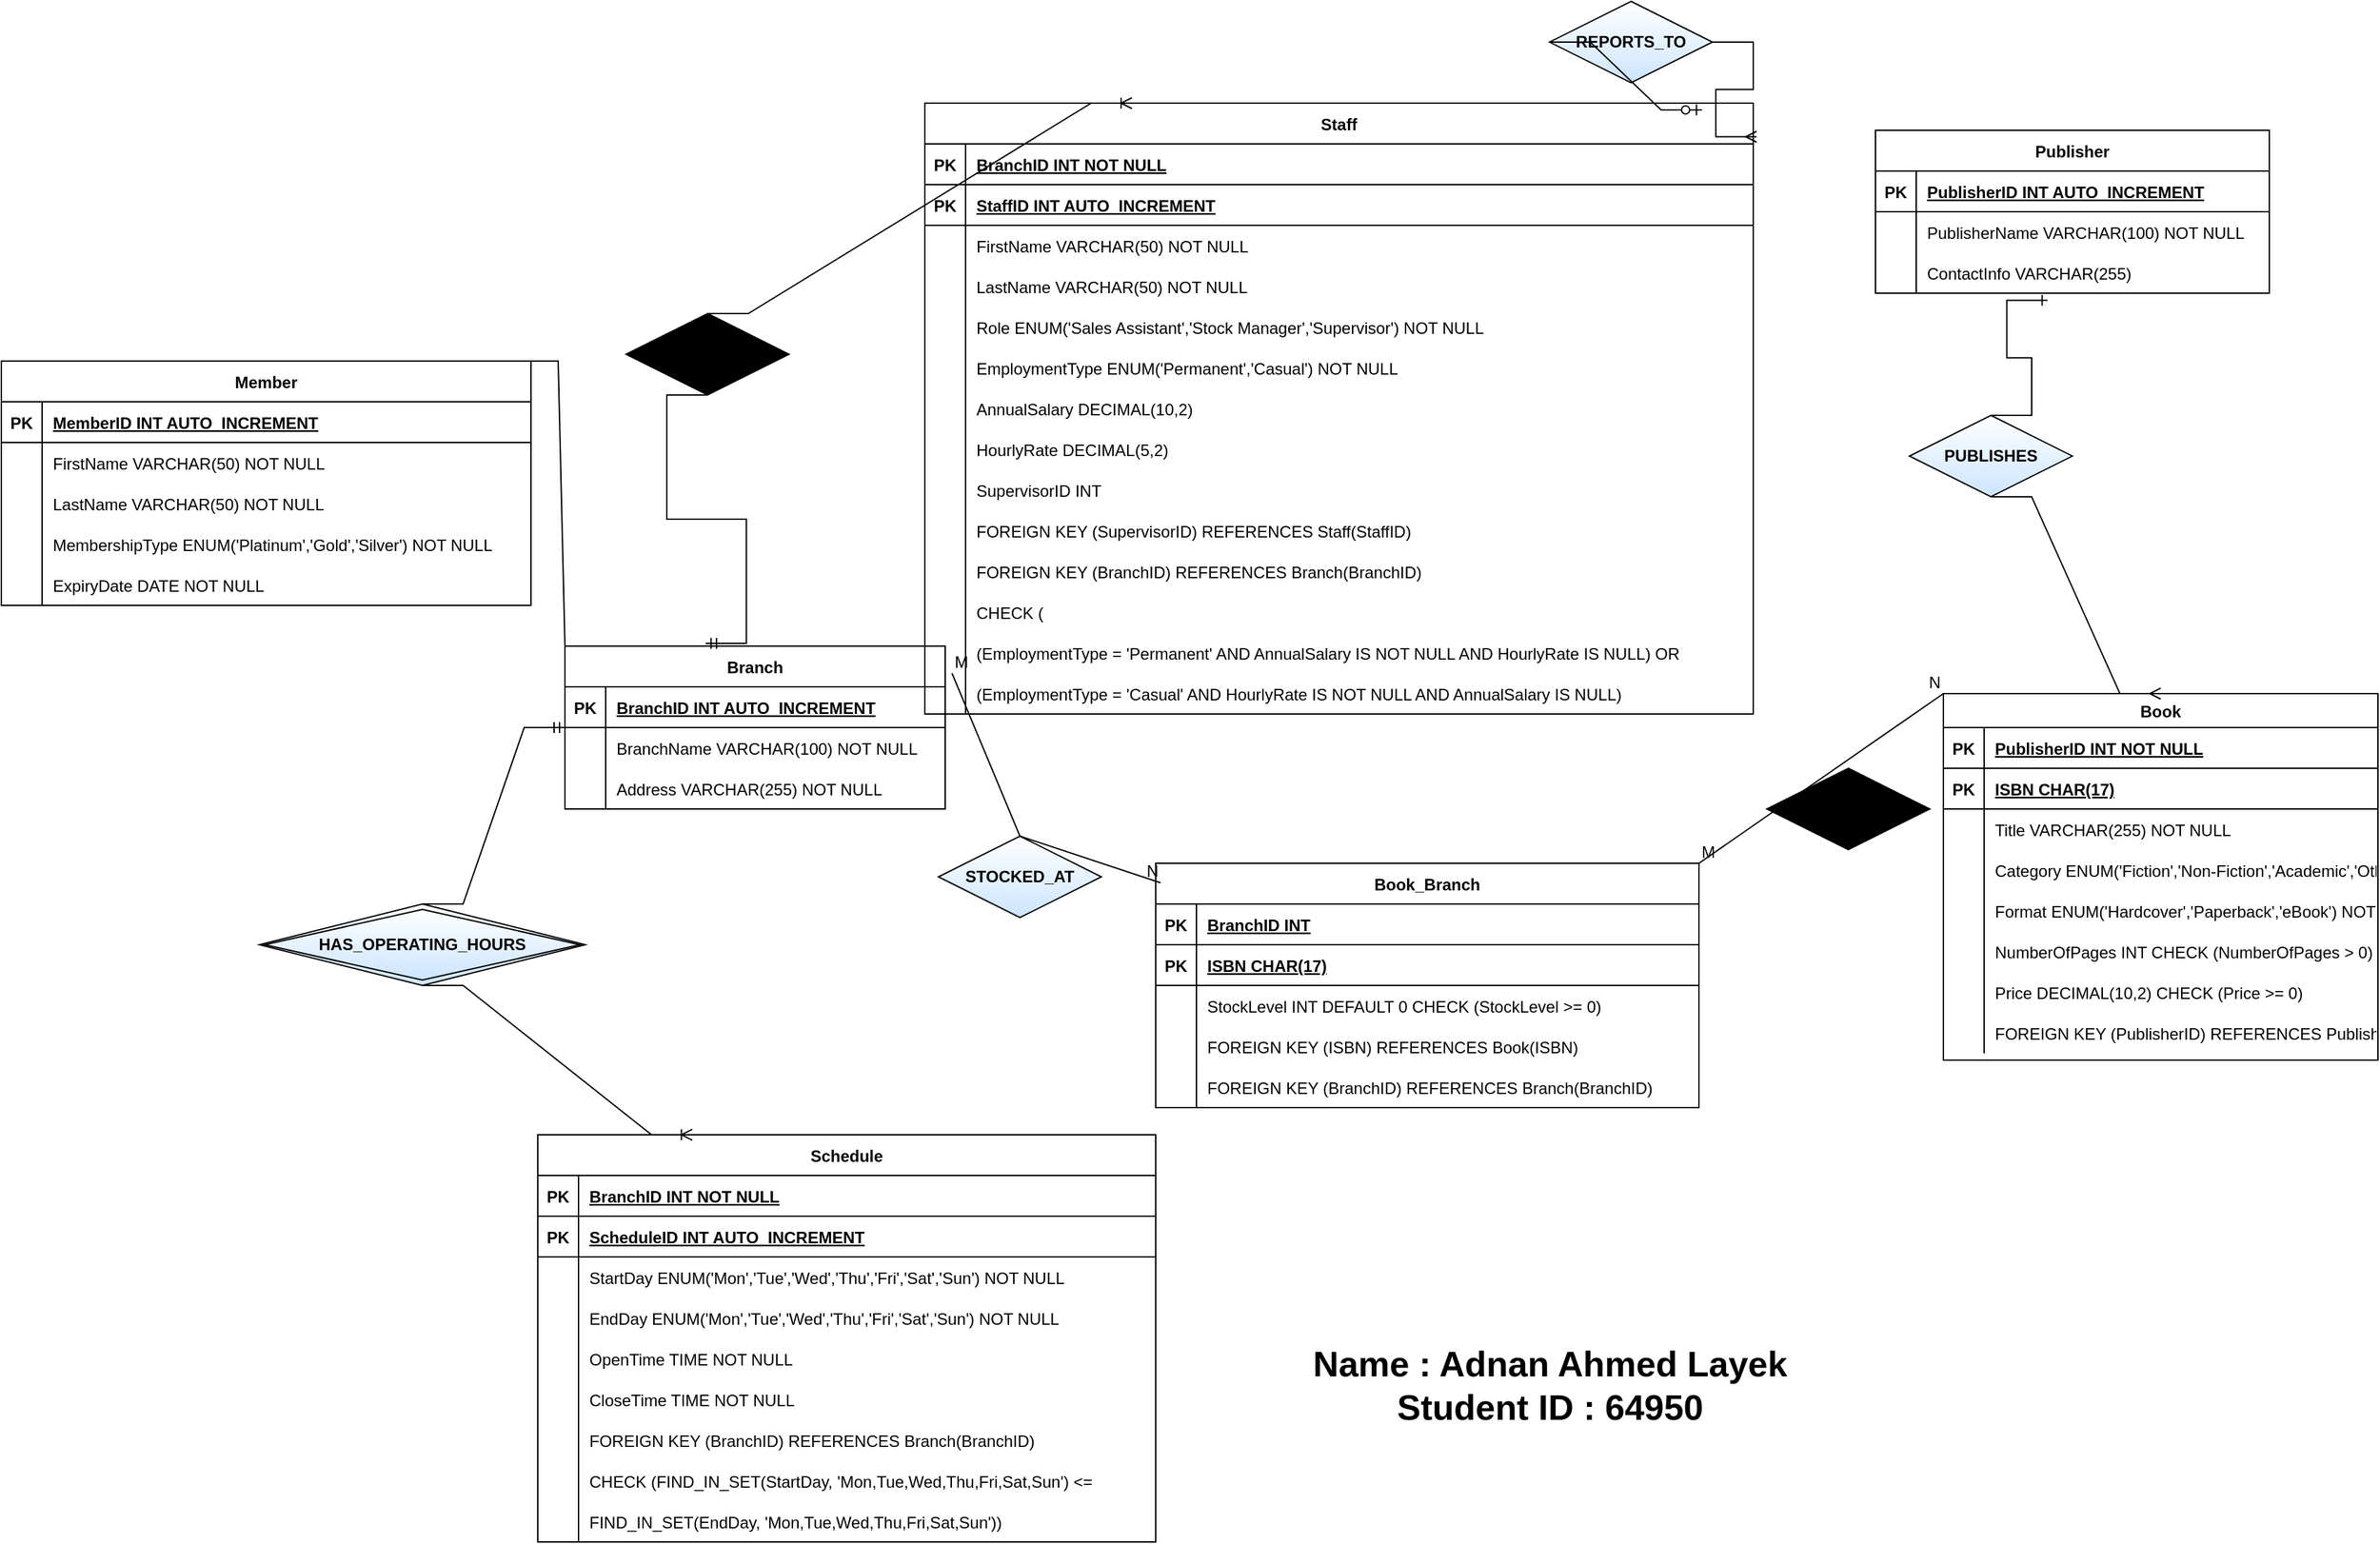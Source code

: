 <mxfile version="26.1.3">
  <diagram name="Page-1" id="21caqkMB06WxaJQwdO4i">
    <mxGraphModel dx="4700" dy="1511" grid="1" gridSize="10" guides="1" tooltips="1" connect="1" arrows="1" fold="1" page="1" pageScale="1" pageWidth="850" pageHeight="1100" math="0" shadow="0">
      <root>
        <mxCell id="0" />
        <mxCell id="1" parent="0" />
        <mxCell id="jIrVxHAiot5lpSCf16_U-1" value="Branch" style="shape=table;startSize=30;container=1;collapsible=1;childLayout=tableLayout;fixedRows=1;rowLines=0;fontStyle=1;align=center;resizeLast=1;" parent="1" vertex="1">
          <mxGeometry x="-565" y="480" width="280" height="120" as="geometry" />
        </mxCell>
        <mxCell id="jIrVxHAiot5lpSCf16_U-2" value="" style="shape=tableRow;horizontal=0;startSize=0;swimlaneHead=0;swimlaneBody=0;fillColor=none;collapsible=0;dropTarget=0;points=[[0,0.5],[1,0.5]];portConstraint=eastwest;strokeColor=inherit;top=0;left=0;right=0;bottom=1;" parent="jIrVxHAiot5lpSCf16_U-1" vertex="1">
          <mxGeometry y="30" width="280" height="30" as="geometry" />
        </mxCell>
        <mxCell id="jIrVxHAiot5lpSCf16_U-3" value="PK" style="shape=partialRectangle;overflow=hidden;connectable=0;fillColor=none;strokeColor=inherit;top=0;left=0;bottom=0;right=0;fontStyle=1;" parent="jIrVxHAiot5lpSCf16_U-2" vertex="1">
          <mxGeometry width="30" height="30" as="geometry">
            <mxRectangle width="30" height="30" as="alternateBounds" />
          </mxGeometry>
        </mxCell>
        <mxCell id="jIrVxHAiot5lpSCf16_U-4" value="BranchID INT AUTO_INCREMENT " style="shape=partialRectangle;overflow=hidden;connectable=0;fillColor=none;align=left;strokeColor=inherit;top=0;left=0;bottom=0;right=0;spacingLeft=6;fontStyle=5;" parent="jIrVxHAiot5lpSCf16_U-2" vertex="1">
          <mxGeometry x="30" width="250" height="30" as="geometry">
            <mxRectangle width="250" height="30" as="alternateBounds" />
          </mxGeometry>
        </mxCell>
        <mxCell id="jIrVxHAiot5lpSCf16_U-5" value="" style="shape=tableRow;horizontal=0;startSize=0;swimlaneHead=0;swimlaneBody=0;fillColor=none;collapsible=0;dropTarget=0;points=[[0,0.5],[1,0.5]];portConstraint=eastwest;strokeColor=inherit;top=0;left=0;right=0;bottom=0;" parent="jIrVxHAiot5lpSCf16_U-1" vertex="1">
          <mxGeometry y="60" width="280" height="30" as="geometry" />
        </mxCell>
        <mxCell id="jIrVxHAiot5lpSCf16_U-6" value="" style="shape=partialRectangle;overflow=hidden;connectable=0;fillColor=none;strokeColor=inherit;top=0;left=0;bottom=0;right=0;" parent="jIrVxHAiot5lpSCf16_U-5" vertex="1">
          <mxGeometry width="30" height="30" as="geometry">
            <mxRectangle width="30" height="30" as="alternateBounds" />
          </mxGeometry>
        </mxCell>
        <mxCell id="jIrVxHAiot5lpSCf16_U-7" value="BranchName VARCHAR(100) NOT NULL" style="shape=partialRectangle;overflow=hidden;connectable=0;fillColor=none;align=left;strokeColor=inherit;top=0;left=0;bottom=0;right=0;spacingLeft=6;" parent="jIrVxHAiot5lpSCf16_U-5" vertex="1">
          <mxGeometry x="30" width="250" height="30" as="geometry">
            <mxRectangle width="250" height="30" as="alternateBounds" />
          </mxGeometry>
        </mxCell>
        <mxCell id="jIrVxHAiot5lpSCf16_U-8" value="" style="shape=tableRow;horizontal=0;startSize=0;swimlaneHead=0;swimlaneBody=0;fillColor=none;collapsible=0;dropTarget=0;points=[[0,0.5],[1,0.5]];portConstraint=eastwest;strokeColor=inherit;top=0;left=0;right=0;bottom=0;" parent="jIrVxHAiot5lpSCf16_U-1" vertex="1">
          <mxGeometry y="90" width="280" height="30" as="geometry" />
        </mxCell>
        <mxCell id="jIrVxHAiot5lpSCf16_U-9" value="" style="shape=partialRectangle;overflow=hidden;connectable=0;fillColor=none;strokeColor=inherit;top=0;left=0;bottom=0;right=0;" parent="jIrVxHAiot5lpSCf16_U-8" vertex="1">
          <mxGeometry width="30" height="30" as="geometry">
            <mxRectangle width="30" height="30" as="alternateBounds" />
          </mxGeometry>
        </mxCell>
        <mxCell id="jIrVxHAiot5lpSCf16_U-10" value="Address VARCHAR(255) NOT NULL" style="shape=partialRectangle;overflow=hidden;connectable=0;fillColor=none;align=left;strokeColor=inherit;top=0;left=0;bottom=0;right=0;spacingLeft=6;" parent="jIrVxHAiot5lpSCf16_U-8" vertex="1">
          <mxGeometry x="30" width="250" height="30" as="geometry">
            <mxRectangle width="250" height="30" as="alternateBounds" />
          </mxGeometry>
        </mxCell>
        <mxCell id="jIrVxHAiot5lpSCf16_U-11" value="Schedule" style="shape=table;startSize=30;container=1;collapsible=1;childLayout=tableLayout;fixedRows=1;rowLines=0;fontStyle=1;align=center;resizeLast=1;" parent="1" vertex="1">
          <mxGeometry x="-585" y="840" width="455" height="300" as="geometry" />
        </mxCell>
        <mxCell id="jIrVxHAiot5lpSCf16_U-12" value="" style="shape=tableRow;horizontal=0;startSize=0;swimlaneHead=0;swimlaneBody=0;fillColor=none;collapsible=0;dropTarget=0;points=[[0,0.5],[1,0.5]];portConstraint=eastwest;strokeColor=inherit;top=0;left=0;right=0;bottom=1;" parent="jIrVxHAiot5lpSCf16_U-11" vertex="1">
          <mxGeometry y="30" width="455" height="30" as="geometry" />
        </mxCell>
        <mxCell id="jIrVxHAiot5lpSCf16_U-13" value="PK" style="shape=partialRectangle;overflow=hidden;connectable=0;fillColor=none;strokeColor=inherit;top=0;left=0;bottom=0;right=0;fontStyle=1;" parent="jIrVxHAiot5lpSCf16_U-12" vertex="1">
          <mxGeometry width="30" height="30" as="geometry">
            <mxRectangle width="30" height="30" as="alternateBounds" />
          </mxGeometry>
        </mxCell>
        <mxCell id="jIrVxHAiot5lpSCf16_U-14" value="BranchID INT NOT NULL" style="shape=partialRectangle;overflow=hidden;connectable=0;fillColor=none;align=left;strokeColor=inherit;top=0;left=0;bottom=0;right=0;spacingLeft=6;fontStyle=5;" parent="jIrVxHAiot5lpSCf16_U-12" vertex="1">
          <mxGeometry x="30" width="425" height="30" as="geometry">
            <mxRectangle width="425" height="30" as="alternateBounds" />
          </mxGeometry>
        </mxCell>
        <mxCell id="jIrVxHAiot5lpSCf16_U-15" value="" style="shape=tableRow;horizontal=0;startSize=0;swimlaneHead=0;swimlaneBody=0;fillColor=none;collapsible=0;dropTarget=0;points=[[0,0.5],[1,0.5]];portConstraint=eastwest;strokeColor=inherit;top=0;left=0;right=0;bottom=1;" parent="jIrVxHAiot5lpSCf16_U-11" vertex="1">
          <mxGeometry y="60" width="455" height="30" as="geometry" />
        </mxCell>
        <mxCell id="jIrVxHAiot5lpSCf16_U-16" value="PK" style="shape=partialRectangle;overflow=hidden;connectable=0;fillColor=none;strokeColor=inherit;top=0;left=0;bottom=0;right=0;fontStyle=1;" parent="jIrVxHAiot5lpSCf16_U-15" vertex="1">
          <mxGeometry width="30" height="30" as="geometry">
            <mxRectangle width="30" height="30" as="alternateBounds" />
          </mxGeometry>
        </mxCell>
        <mxCell id="jIrVxHAiot5lpSCf16_U-17" value="ScheduleID INT AUTO_INCREMENT " style="shape=partialRectangle;overflow=hidden;connectable=0;fillColor=none;align=left;strokeColor=inherit;top=0;left=0;bottom=0;right=0;spacingLeft=6;fontStyle=5;" parent="jIrVxHAiot5lpSCf16_U-15" vertex="1">
          <mxGeometry x="30" width="425" height="30" as="geometry">
            <mxRectangle width="425" height="30" as="alternateBounds" />
          </mxGeometry>
        </mxCell>
        <mxCell id="jIrVxHAiot5lpSCf16_U-18" value="" style="shape=tableRow;horizontal=0;startSize=0;swimlaneHead=0;swimlaneBody=0;fillColor=none;collapsible=0;dropTarget=0;points=[[0,0.5],[1,0.5]];portConstraint=eastwest;strokeColor=inherit;top=0;left=0;right=0;bottom=0;" parent="jIrVxHAiot5lpSCf16_U-11" vertex="1">
          <mxGeometry y="90" width="455" height="30" as="geometry" />
        </mxCell>
        <mxCell id="jIrVxHAiot5lpSCf16_U-19" value="" style="shape=partialRectangle;overflow=hidden;connectable=0;fillColor=none;strokeColor=inherit;top=0;left=0;bottom=0;right=0;" parent="jIrVxHAiot5lpSCf16_U-18" vertex="1">
          <mxGeometry width="30" height="30" as="geometry">
            <mxRectangle width="30" height="30" as="alternateBounds" />
          </mxGeometry>
        </mxCell>
        <mxCell id="jIrVxHAiot5lpSCf16_U-20" value="StartDay ENUM(&#39;Mon&#39;,&#39;Tue&#39;,&#39;Wed&#39;,&#39;Thu&#39;,&#39;Fri&#39;,&#39;Sat&#39;,&#39;Sun&#39;) NOT NULL" style="shape=partialRectangle;overflow=hidden;connectable=0;fillColor=none;align=left;strokeColor=inherit;top=0;left=0;bottom=0;right=0;spacingLeft=6;" parent="jIrVxHAiot5lpSCf16_U-18" vertex="1">
          <mxGeometry x="30" width="425" height="30" as="geometry">
            <mxRectangle width="425" height="30" as="alternateBounds" />
          </mxGeometry>
        </mxCell>
        <mxCell id="jIrVxHAiot5lpSCf16_U-21" value="" style="shape=tableRow;horizontal=0;startSize=0;swimlaneHead=0;swimlaneBody=0;fillColor=none;collapsible=0;dropTarget=0;points=[[0,0.5],[1,0.5]];portConstraint=eastwest;strokeColor=inherit;top=0;left=0;right=0;bottom=0;" parent="jIrVxHAiot5lpSCf16_U-11" vertex="1">
          <mxGeometry y="120" width="455" height="30" as="geometry" />
        </mxCell>
        <mxCell id="jIrVxHAiot5lpSCf16_U-22" value="" style="shape=partialRectangle;overflow=hidden;connectable=0;fillColor=none;strokeColor=inherit;top=0;left=0;bottom=0;right=0;" parent="jIrVxHAiot5lpSCf16_U-21" vertex="1">
          <mxGeometry width="30" height="30" as="geometry">
            <mxRectangle width="30" height="30" as="alternateBounds" />
          </mxGeometry>
        </mxCell>
        <mxCell id="jIrVxHAiot5lpSCf16_U-23" value="EndDay ENUM(&#39;Mon&#39;,&#39;Tue&#39;,&#39;Wed&#39;,&#39;Thu&#39;,&#39;Fri&#39;,&#39;Sat&#39;,&#39;Sun&#39;) NOT NULL" style="shape=partialRectangle;overflow=hidden;connectable=0;fillColor=none;align=left;strokeColor=inherit;top=0;left=0;bottom=0;right=0;spacingLeft=6;" parent="jIrVxHAiot5lpSCf16_U-21" vertex="1">
          <mxGeometry x="30" width="425" height="30" as="geometry">
            <mxRectangle width="425" height="30" as="alternateBounds" />
          </mxGeometry>
        </mxCell>
        <mxCell id="jIrVxHAiot5lpSCf16_U-24" value="" style="shape=tableRow;horizontal=0;startSize=0;swimlaneHead=0;swimlaneBody=0;fillColor=none;collapsible=0;dropTarget=0;points=[[0,0.5],[1,0.5]];portConstraint=eastwest;strokeColor=inherit;top=0;left=0;right=0;bottom=0;" parent="jIrVxHAiot5lpSCf16_U-11" vertex="1">
          <mxGeometry y="150" width="455" height="30" as="geometry" />
        </mxCell>
        <mxCell id="jIrVxHAiot5lpSCf16_U-25" value="" style="shape=partialRectangle;overflow=hidden;connectable=0;fillColor=none;strokeColor=inherit;top=0;left=0;bottom=0;right=0;" parent="jIrVxHAiot5lpSCf16_U-24" vertex="1">
          <mxGeometry width="30" height="30" as="geometry">
            <mxRectangle width="30" height="30" as="alternateBounds" />
          </mxGeometry>
        </mxCell>
        <mxCell id="jIrVxHAiot5lpSCf16_U-26" value="OpenTime TIME NOT NULL" style="shape=partialRectangle;overflow=hidden;connectable=0;fillColor=none;align=left;strokeColor=inherit;top=0;left=0;bottom=0;right=0;spacingLeft=6;" parent="jIrVxHAiot5lpSCf16_U-24" vertex="1">
          <mxGeometry x="30" width="425" height="30" as="geometry">
            <mxRectangle width="425" height="30" as="alternateBounds" />
          </mxGeometry>
        </mxCell>
        <mxCell id="jIrVxHAiot5lpSCf16_U-27" value="" style="shape=tableRow;horizontal=0;startSize=0;swimlaneHead=0;swimlaneBody=0;fillColor=none;collapsible=0;dropTarget=0;points=[[0,0.5],[1,0.5]];portConstraint=eastwest;strokeColor=inherit;top=0;left=0;right=0;bottom=0;" parent="jIrVxHAiot5lpSCf16_U-11" vertex="1">
          <mxGeometry y="180" width="455" height="30" as="geometry" />
        </mxCell>
        <mxCell id="jIrVxHAiot5lpSCf16_U-28" value="" style="shape=partialRectangle;overflow=hidden;connectable=0;fillColor=none;strokeColor=inherit;top=0;left=0;bottom=0;right=0;" parent="jIrVxHAiot5lpSCf16_U-27" vertex="1">
          <mxGeometry width="30" height="30" as="geometry">
            <mxRectangle width="30" height="30" as="alternateBounds" />
          </mxGeometry>
        </mxCell>
        <mxCell id="jIrVxHAiot5lpSCf16_U-29" value="CloseTime TIME NOT NULL" style="shape=partialRectangle;overflow=hidden;connectable=0;fillColor=none;align=left;strokeColor=inherit;top=0;left=0;bottom=0;right=0;spacingLeft=6;" parent="jIrVxHAiot5lpSCf16_U-27" vertex="1">
          <mxGeometry x="30" width="425" height="30" as="geometry">
            <mxRectangle width="425" height="30" as="alternateBounds" />
          </mxGeometry>
        </mxCell>
        <mxCell id="jIrVxHAiot5lpSCf16_U-30" value="" style="shape=tableRow;horizontal=0;startSize=0;swimlaneHead=0;swimlaneBody=0;fillColor=none;collapsible=0;dropTarget=0;points=[[0,0.5],[1,0.5]];portConstraint=eastwest;strokeColor=inherit;top=0;left=0;right=0;bottom=0;" parent="jIrVxHAiot5lpSCf16_U-11" vertex="1">
          <mxGeometry y="210" width="455" height="30" as="geometry" />
        </mxCell>
        <mxCell id="jIrVxHAiot5lpSCf16_U-31" value="" style="shape=partialRectangle;overflow=hidden;connectable=0;fillColor=none;strokeColor=inherit;top=0;left=0;bottom=0;right=0;" parent="jIrVxHAiot5lpSCf16_U-30" vertex="1">
          <mxGeometry width="30" height="30" as="geometry">
            <mxRectangle width="30" height="30" as="alternateBounds" />
          </mxGeometry>
        </mxCell>
        <mxCell id="jIrVxHAiot5lpSCf16_U-32" value="FOREIGN KEY (BranchID) REFERENCES Branch(BranchID)" style="shape=partialRectangle;overflow=hidden;connectable=0;fillColor=none;align=left;strokeColor=inherit;top=0;left=0;bottom=0;right=0;spacingLeft=6;" parent="jIrVxHAiot5lpSCf16_U-30" vertex="1">
          <mxGeometry x="30" width="425" height="30" as="geometry">
            <mxRectangle width="425" height="30" as="alternateBounds" />
          </mxGeometry>
        </mxCell>
        <mxCell id="jIrVxHAiot5lpSCf16_U-33" value="" style="shape=tableRow;horizontal=0;startSize=0;swimlaneHead=0;swimlaneBody=0;fillColor=none;collapsible=0;dropTarget=0;points=[[0,0.5],[1,0.5]];portConstraint=eastwest;strokeColor=inherit;top=0;left=0;right=0;bottom=0;" parent="jIrVxHAiot5lpSCf16_U-11" vertex="1">
          <mxGeometry y="240" width="455" height="30" as="geometry" />
        </mxCell>
        <mxCell id="jIrVxHAiot5lpSCf16_U-34" value="" style="shape=partialRectangle;overflow=hidden;connectable=0;fillColor=none;strokeColor=inherit;top=0;left=0;bottom=0;right=0;" parent="jIrVxHAiot5lpSCf16_U-33" vertex="1">
          <mxGeometry width="30" height="30" as="geometry">
            <mxRectangle width="30" height="30" as="alternateBounds" />
          </mxGeometry>
        </mxCell>
        <mxCell id="jIrVxHAiot5lpSCf16_U-35" value="CHECK (FIND_IN_SET(StartDay, &#39;Mon,Tue,Wed,Thu,Fri,Sat,Sun&#39;) &lt;=" style="shape=partialRectangle;overflow=hidden;connectable=0;fillColor=none;align=left;strokeColor=inherit;top=0;left=0;bottom=0;right=0;spacingLeft=6;" parent="jIrVxHAiot5lpSCf16_U-33" vertex="1">
          <mxGeometry x="30" width="425" height="30" as="geometry">
            <mxRectangle width="425" height="30" as="alternateBounds" />
          </mxGeometry>
        </mxCell>
        <mxCell id="jIrVxHAiot5lpSCf16_U-36" value="" style="shape=tableRow;horizontal=0;startSize=0;swimlaneHead=0;swimlaneBody=0;fillColor=none;collapsible=0;dropTarget=0;points=[[0,0.5],[1,0.5]];portConstraint=eastwest;strokeColor=inherit;top=0;left=0;right=0;bottom=0;" parent="jIrVxHAiot5lpSCf16_U-11" vertex="1">
          <mxGeometry y="270" width="455" height="30" as="geometry" />
        </mxCell>
        <mxCell id="jIrVxHAiot5lpSCf16_U-37" value="" style="shape=partialRectangle;overflow=hidden;connectable=0;fillColor=none;strokeColor=inherit;top=0;left=0;bottom=0;right=0;" parent="jIrVxHAiot5lpSCf16_U-36" vertex="1">
          <mxGeometry width="30" height="30" as="geometry">
            <mxRectangle width="30" height="30" as="alternateBounds" />
          </mxGeometry>
        </mxCell>
        <mxCell id="jIrVxHAiot5lpSCf16_U-38" value="FIND_IN_SET(EndDay, &#39;Mon,Tue,Wed,Thu,Fri,Sat,Sun&#39;))" style="shape=partialRectangle;overflow=hidden;connectable=0;fillColor=none;align=left;strokeColor=inherit;top=0;left=0;bottom=0;right=0;spacingLeft=6;" parent="jIrVxHAiot5lpSCf16_U-36" vertex="1">
          <mxGeometry x="30" width="425" height="30" as="geometry">
            <mxRectangle width="425" height="30" as="alternateBounds" />
          </mxGeometry>
        </mxCell>
        <mxCell id="jIrVxHAiot5lpSCf16_U-39" value="Publisher" style="shape=table;startSize=30;container=1;collapsible=1;childLayout=tableLayout;fixedRows=1;rowLines=0;fontStyle=1;align=center;resizeLast=1;" parent="1" vertex="1">
          <mxGeometry x="400" y="100" width="290" height="120" as="geometry" />
        </mxCell>
        <mxCell id="jIrVxHAiot5lpSCf16_U-40" value="" style="shape=tableRow;horizontal=0;startSize=0;swimlaneHead=0;swimlaneBody=0;fillColor=none;collapsible=0;dropTarget=0;points=[[0,0.5],[1,0.5]];portConstraint=eastwest;strokeColor=inherit;top=0;left=0;right=0;bottom=1;" parent="jIrVxHAiot5lpSCf16_U-39" vertex="1">
          <mxGeometry y="30" width="290" height="30" as="geometry" />
        </mxCell>
        <mxCell id="jIrVxHAiot5lpSCf16_U-41" value="PK" style="shape=partialRectangle;overflow=hidden;connectable=0;fillColor=none;strokeColor=inherit;top=0;left=0;bottom=0;right=0;fontStyle=1;" parent="jIrVxHAiot5lpSCf16_U-40" vertex="1">
          <mxGeometry width="30" height="30" as="geometry">
            <mxRectangle width="30" height="30" as="alternateBounds" />
          </mxGeometry>
        </mxCell>
        <mxCell id="jIrVxHAiot5lpSCf16_U-42" value="PublisherID INT AUTO_INCREMENT " style="shape=partialRectangle;overflow=hidden;connectable=0;fillColor=none;align=left;strokeColor=inherit;top=0;left=0;bottom=0;right=0;spacingLeft=6;fontStyle=5;" parent="jIrVxHAiot5lpSCf16_U-40" vertex="1">
          <mxGeometry x="30" width="260" height="30" as="geometry">
            <mxRectangle width="260" height="30" as="alternateBounds" />
          </mxGeometry>
        </mxCell>
        <mxCell id="jIrVxHAiot5lpSCf16_U-43" value="" style="shape=tableRow;horizontal=0;startSize=0;swimlaneHead=0;swimlaneBody=0;fillColor=none;collapsible=0;dropTarget=0;points=[[0,0.5],[1,0.5]];portConstraint=eastwest;strokeColor=inherit;top=0;left=0;right=0;bottom=0;" parent="jIrVxHAiot5lpSCf16_U-39" vertex="1">
          <mxGeometry y="60" width="290" height="30" as="geometry" />
        </mxCell>
        <mxCell id="jIrVxHAiot5lpSCf16_U-44" value="" style="shape=partialRectangle;overflow=hidden;connectable=0;fillColor=none;strokeColor=inherit;top=0;left=0;bottom=0;right=0;" parent="jIrVxHAiot5lpSCf16_U-43" vertex="1">
          <mxGeometry width="30" height="30" as="geometry">
            <mxRectangle width="30" height="30" as="alternateBounds" />
          </mxGeometry>
        </mxCell>
        <mxCell id="jIrVxHAiot5lpSCf16_U-45" value="PublisherName VARCHAR(100) NOT NULL" style="shape=partialRectangle;overflow=hidden;connectable=0;fillColor=none;align=left;strokeColor=inherit;top=0;left=0;bottom=0;right=0;spacingLeft=6;" parent="jIrVxHAiot5lpSCf16_U-43" vertex="1">
          <mxGeometry x="30" width="260" height="30" as="geometry">
            <mxRectangle width="260" height="30" as="alternateBounds" />
          </mxGeometry>
        </mxCell>
        <mxCell id="jIrVxHAiot5lpSCf16_U-46" value="" style="shape=tableRow;horizontal=0;startSize=0;swimlaneHead=0;swimlaneBody=0;fillColor=none;collapsible=0;dropTarget=0;points=[[0,0.5],[1,0.5]];portConstraint=eastwest;strokeColor=inherit;top=0;left=0;right=0;bottom=0;" parent="jIrVxHAiot5lpSCf16_U-39" vertex="1">
          <mxGeometry y="90" width="290" height="30" as="geometry" />
        </mxCell>
        <mxCell id="jIrVxHAiot5lpSCf16_U-47" value="" style="shape=partialRectangle;overflow=hidden;connectable=0;fillColor=none;strokeColor=inherit;top=0;left=0;bottom=0;right=0;" parent="jIrVxHAiot5lpSCf16_U-46" vertex="1">
          <mxGeometry width="30" height="30" as="geometry">
            <mxRectangle width="30" height="30" as="alternateBounds" />
          </mxGeometry>
        </mxCell>
        <mxCell id="jIrVxHAiot5lpSCf16_U-48" value="ContactInfo VARCHAR(255)" style="shape=partialRectangle;overflow=hidden;connectable=0;fillColor=none;align=left;strokeColor=inherit;top=0;left=0;bottom=0;right=0;spacingLeft=6;" parent="jIrVxHAiot5lpSCf16_U-46" vertex="1">
          <mxGeometry x="30" width="260" height="30" as="geometry">
            <mxRectangle width="260" height="30" as="alternateBounds" />
          </mxGeometry>
        </mxCell>
        <mxCell id="jIrVxHAiot5lpSCf16_U-49" value="Book" style="shape=table;startSize=25;container=1;collapsible=1;childLayout=tableLayout;fixedRows=1;rowLines=0;fontStyle=1;align=center;resizeLast=1;" parent="1" vertex="1">
          <mxGeometry x="450" y="515" width="320" height="270" as="geometry" />
        </mxCell>
        <mxCell id="jIrVxHAiot5lpSCf16_U-50" value="" style="shape=tableRow;horizontal=0;startSize=0;swimlaneHead=0;swimlaneBody=0;fillColor=none;collapsible=0;dropTarget=0;points=[[0,0.5],[1,0.5]];portConstraint=eastwest;strokeColor=inherit;top=0;left=0;right=0;bottom=1;" parent="jIrVxHAiot5lpSCf16_U-49" vertex="1">
          <mxGeometry y="25" width="320" height="30" as="geometry" />
        </mxCell>
        <mxCell id="jIrVxHAiot5lpSCf16_U-51" value="PK" style="shape=partialRectangle;overflow=hidden;connectable=0;fillColor=none;strokeColor=inherit;top=0;left=0;bottom=0;right=0;fontStyle=1;" parent="jIrVxHAiot5lpSCf16_U-50" vertex="1">
          <mxGeometry width="30" height="30" as="geometry">
            <mxRectangle width="30" height="30" as="alternateBounds" />
          </mxGeometry>
        </mxCell>
        <mxCell id="jIrVxHAiot5lpSCf16_U-52" value="PublisherID INT NOT NULL" style="shape=partialRectangle;overflow=hidden;connectable=0;fillColor=none;align=left;strokeColor=inherit;top=0;left=0;bottom=0;right=0;spacingLeft=6;fontStyle=5;" parent="jIrVxHAiot5lpSCf16_U-50" vertex="1">
          <mxGeometry x="30" width="290" height="30" as="geometry">
            <mxRectangle width="290" height="30" as="alternateBounds" />
          </mxGeometry>
        </mxCell>
        <mxCell id="jIrVxHAiot5lpSCf16_U-53" value="" style="shape=tableRow;horizontal=0;startSize=0;swimlaneHead=0;swimlaneBody=0;fillColor=none;collapsible=0;dropTarget=0;points=[[0,0.5],[1,0.5]];portConstraint=eastwest;strokeColor=inherit;top=0;left=0;right=0;bottom=1;" parent="jIrVxHAiot5lpSCf16_U-49" vertex="1">
          <mxGeometry y="55" width="320" height="30" as="geometry" />
        </mxCell>
        <mxCell id="jIrVxHAiot5lpSCf16_U-54" value="PK" style="shape=partialRectangle;overflow=hidden;connectable=0;fillColor=none;strokeColor=inherit;top=0;left=0;bottom=0;right=0;fontStyle=1;" parent="jIrVxHAiot5lpSCf16_U-53" vertex="1">
          <mxGeometry width="30" height="30" as="geometry">
            <mxRectangle width="30" height="30" as="alternateBounds" />
          </mxGeometry>
        </mxCell>
        <mxCell id="jIrVxHAiot5lpSCf16_U-55" value="ISBN CHAR(17) " style="shape=partialRectangle;overflow=hidden;connectable=0;fillColor=none;align=left;strokeColor=inherit;top=0;left=0;bottom=0;right=0;spacingLeft=6;fontStyle=5;" parent="jIrVxHAiot5lpSCf16_U-53" vertex="1">
          <mxGeometry x="30" width="290" height="30" as="geometry">
            <mxRectangle width="290" height="30" as="alternateBounds" />
          </mxGeometry>
        </mxCell>
        <mxCell id="jIrVxHAiot5lpSCf16_U-56" value="" style="shape=tableRow;horizontal=0;startSize=0;swimlaneHead=0;swimlaneBody=0;fillColor=none;collapsible=0;dropTarget=0;points=[[0,0.5],[1,0.5]];portConstraint=eastwest;strokeColor=inherit;top=0;left=0;right=0;bottom=0;" parent="jIrVxHAiot5lpSCf16_U-49" vertex="1">
          <mxGeometry y="85" width="320" height="30" as="geometry" />
        </mxCell>
        <mxCell id="jIrVxHAiot5lpSCf16_U-57" value="" style="shape=partialRectangle;overflow=hidden;connectable=0;fillColor=none;strokeColor=inherit;top=0;left=0;bottom=0;right=0;" parent="jIrVxHAiot5lpSCf16_U-56" vertex="1">
          <mxGeometry width="30" height="30" as="geometry">
            <mxRectangle width="30" height="30" as="alternateBounds" />
          </mxGeometry>
        </mxCell>
        <mxCell id="jIrVxHAiot5lpSCf16_U-58" value="Title VARCHAR(255) NOT NULL" style="shape=partialRectangle;overflow=hidden;connectable=0;fillColor=none;align=left;strokeColor=inherit;top=0;left=0;bottom=0;right=0;spacingLeft=6;" parent="jIrVxHAiot5lpSCf16_U-56" vertex="1">
          <mxGeometry x="30" width="290" height="30" as="geometry">
            <mxRectangle width="290" height="30" as="alternateBounds" />
          </mxGeometry>
        </mxCell>
        <mxCell id="jIrVxHAiot5lpSCf16_U-59" value="" style="shape=tableRow;horizontal=0;startSize=0;swimlaneHead=0;swimlaneBody=0;fillColor=none;collapsible=0;dropTarget=0;points=[[0,0.5],[1,0.5]];portConstraint=eastwest;strokeColor=inherit;top=0;left=0;right=0;bottom=0;" parent="jIrVxHAiot5lpSCf16_U-49" vertex="1">
          <mxGeometry y="115" width="320" height="30" as="geometry" />
        </mxCell>
        <mxCell id="jIrVxHAiot5lpSCf16_U-60" value="" style="shape=partialRectangle;overflow=hidden;connectable=0;fillColor=none;strokeColor=inherit;top=0;left=0;bottom=0;right=0;" parent="jIrVxHAiot5lpSCf16_U-59" vertex="1">
          <mxGeometry width="30" height="30" as="geometry">
            <mxRectangle width="30" height="30" as="alternateBounds" />
          </mxGeometry>
        </mxCell>
        <mxCell id="jIrVxHAiot5lpSCf16_U-61" value="Category ENUM(&#39;Fiction&#39;,&#39;Non-Fiction&#39;,&#39;Academic&#39;,&#39;Other&#39;) NOT NULL" style="shape=partialRectangle;overflow=hidden;connectable=0;fillColor=none;align=left;strokeColor=inherit;top=0;left=0;bottom=0;right=0;spacingLeft=6;" parent="jIrVxHAiot5lpSCf16_U-59" vertex="1">
          <mxGeometry x="30" width="290" height="30" as="geometry">
            <mxRectangle width="290" height="30" as="alternateBounds" />
          </mxGeometry>
        </mxCell>
        <mxCell id="jIrVxHAiot5lpSCf16_U-62" value="" style="shape=tableRow;horizontal=0;startSize=0;swimlaneHead=0;swimlaneBody=0;fillColor=none;collapsible=0;dropTarget=0;points=[[0,0.5],[1,0.5]];portConstraint=eastwest;strokeColor=inherit;top=0;left=0;right=0;bottom=0;" parent="jIrVxHAiot5lpSCf16_U-49" vertex="1">
          <mxGeometry y="145" width="320" height="30" as="geometry" />
        </mxCell>
        <mxCell id="jIrVxHAiot5lpSCf16_U-63" value="" style="shape=partialRectangle;overflow=hidden;connectable=0;fillColor=none;strokeColor=inherit;top=0;left=0;bottom=0;right=0;" parent="jIrVxHAiot5lpSCf16_U-62" vertex="1">
          <mxGeometry width="30" height="30" as="geometry">
            <mxRectangle width="30" height="30" as="alternateBounds" />
          </mxGeometry>
        </mxCell>
        <mxCell id="jIrVxHAiot5lpSCf16_U-64" value="Format ENUM(&#39;Hardcover&#39;,&#39;Paperback&#39;,&#39;eBook&#39;) NOT NULL" style="shape=partialRectangle;overflow=hidden;connectable=0;fillColor=none;align=left;strokeColor=inherit;top=0;left=0;bottom=0;right=0;spacingLeft=6;" parent="jIrVxHAiot5lpSCf16_U-62" vertex="1">
          <mxGeometry x="30" width="290" height="30" as="geometry">
            <mxRectangle width="290" height="30" as="alternateBounds" />
          </mxGeometry>
        </mxCell>
        <mxCell id="jIrVxHAiot5lpSCf16_U-65" value="" style="shape=tableRow;horizontal=0;startSize=0;swimlaneHead=0;swimlaneBody=0;fillColor=none;collapsible=0;dropTarget=0;points=[[0,0.5],[1,0.5]];portConstraint=eastwest;strokeColor=inherit;top=0;left=0;right=0;bottom=0;" parent="jIrVxHAiot5lpSCf16_U-49" vertex="1">
          <mxGeometry y="175" width="320" height="30" as="geometry" />
        </mxCell>
        <mxCell id="jIrVxHAiot5lpSCf16_U-66" value="" style="shape=partialRectangle;overflow=hidden;connectable=0;fillColor=none;strokeColor=inherit;top=0;left=0;bottom=0;right=0;" parent="jIrVxHAiot5lpSCf16_U-65" vertex="1">
          <mxGeometry width="30" height="30" as="geometry">
            <mxRectangle width="30" height="30" as="alternateBounds" />
          </mxGeometry>
        </mxCell>
        <mxCell id="jIrVxHAiot5lpSCf16_U-67" value="NumberOfPages INT CHECK (NumberOfPages &gt; 0)" style="shape=partialRectangle;overflow=hidden;connectable=0;fillColor=none;align=left;strokeColor=inherit;top=0;left=0;bottom=0;right=0;spacingLeft=6;" parent="jIrVxHAiot5lpSCf16_U-65" vertex="1">
          <mxGeometry x="30" width="290" height="30" as="geometry">
            <mxRectangle width="290" height="30" as="alternateBounds" />
          </mxGeometry>
        </mxCell>
        <mxCell id="jIrVxHAiot5lpSCf16_U-68" value="" style="shape=tableRow;horizontal=0;startSize=0;swimlaneHead=0;swimlaneBody=0;fillColor=none;collapsible=0;dropTarget=0;points=[[0,0.5],[1,0.5]];portConstraint=eastwest;strokeColor=inherit;top=0;left=0;right=0;bottom=0;" parent="jIrVxHAiot5lpSCf16_U-49" vertex="1">
          <mxGeometry y="205" width="320" height="30" as="geometry" />
        </mxCell>
        <mxCell id="jIrVxHAiot5lpSCf16_U-69" value="" style="shape=partialRectangle;overflow=hidden;connectable=0;fillColor=none;strokeColor=inherit;top=0;left=0;bottom=0;right=0;" parent="jIrVxHAiot5lpSCf16_U-68" vertex="1">
          <mxGeometry width="30" height="30" as="geometry">
            <mxRectangle width="30" height="30" as="alternateBounds" />
          </mxGeometry>
        </mxCell>
        <mxCell id="jIrVxHAiot5lpSCf16_U-70" value="Price DECIMAL(10,2) CHECK (Price &gt;= 0)" style="shape=partialRectangle;overflow=hidden;connectable=0;fillColor=none;align=left;strokeColor=inherit;top=0;left=0;bottom=0;right=0;spacingLeft=6;" parent="jIrVxHAiot5lpSCf16_U-68" vertex="1">
          <mxGeometry x="30" width="290" height="30" as="geometry">
            <mxRectangle width="290" height="30" as="alternateBounds" />
          </mxGeometry>
        </mxCell>
        <mxCell id="jIrVxHAiot5lpSCf16_U-71" value="" style="shape=tableRow;horizontal=0;startSize=0;swimlaneHead=0;swimlaneBody=0;fillColor=none;collapsible=0;dropTarget=0;points=[[0,0.5],[1,0.5]];portConstraint=eastwest;strokeColor=inherit;top=0;left=0;right=0;bottom=0;" parent="jIrVxHAiot5lpSCf16_U-49" vertex="1">
          <mxGeometry y="235" width="320" height="30" as="geometry" />
        </mxCell>
        <mxCell id="jIrVxHAiot5lpSCf16_U-72" value="" style="shape=partialRectangle;overflow=hidden;connectable=0;fillColor=none;strokeColor=inherit;top=0;left=0;bottom=0;right=0;" parent="jIrVxHAiot5lpSCf16_U-71" vertex="1">
          <mxGeometry width="30" height="30" as="geometry">
            <mxRectangle width="30" height="30" as="alternateBounds" />
          </mxGeometry>
        </mxCell>
        <mxCell id="jIrVxHAiot5lpSCf16_U-73" value="FOREIGN KEY (PublisherID) REFERENCES Publisher(PublisherID)" style="shape=partialRectangle;overflow=hidden;connectable=0;fillColor=none;align=left;strokeColor=inherit;top=0;left=0;bottom=0;right=0;spacingLeft=6;" parent="jIrVxHAiot5lpSCf16_U-71" vertex="1">
          <mxGeometry x="30" width="290" height="30" as="geometry">
            <mxRectangle width="290" height="30" as="alternateBounds" />
          </mxGeometry>
        </mxCell>
        <mxCell id="jIrVxHAiot5lpSCf16_U-74" value="Book_Branch" style="shape=table;startSize=30;container=1;collapsible=1;childLayout=tableLayout;fixedRows=1;rowLines=0;fontStyle=1;align=center;resizeLast=1;" parent="1" vertex="1">
          <mxGeometry x="-130" y="640" width="400" height="180" as="geometry" />
        </mxCell>
        <mxCell id="jIrVxHAiot5lpSCf16_U-75" value="" style="shape=tableRow;horizontal=0;startSize=0;swimlaneHead=0;swimlaneBody=0;fillColor=none;collapsible=0;dropTarget=0;points=[[0,0.5],[1,0.5]];portConstraint=eastwest;strokeColor=inherit;top=0;left=0;right=0;bottom=1;" parent="jIrVxHAiot5lpSCf16_U-74" vertex="1">
          <mxGeometry y="30" width="400" height="30" as="geometry" />
        </mxCell>
        <mxCell id="jIrVxHAiot5lpSCf16_U-76" value="PK" style="shape=partialRectangle;overflow=hidden;connectable=0;fillColor=none;strokeColor=inherit;top=0;left=0;bottom=0;right=0;fontStyle=1;" parent="jIrVxHAiot5lpSCf16_U-75" vertex="1">
          <mxGeometry width="30" height="30" as="geometry">
            <mxRectangle width="30" height="30" as="alternateBounds" />
          </mxGeometry>
        </mxCell>
        <mxCell id="jIrVxHAiot5lpSCf16_U-77" value="BranchID INT" style="shape=partialRectangle;overflow=hidden;connectable=0;fillColor=none;align=left;strokeColor=inherit;top=0;left=0;bottom=0;right=0;spacingLeft=6;fontStyle=5;" parent="jIrVxHAiot5lpSCf16_U-75" vertex="1">
          <mxGeometry x="30" width="370" height="30" as="geometry">
            <mxRectangle width="370" height="30" as="alternateBounds" />
          </mxGeometry>
        </mxCell>
        <mxCell id="jIrVxHAiot5lpSCf16_U-78" value="" style="shape=tableRow;horizontal=0;startSize=0;swimlaneHead=0;swimlaneBody=0;fillColor=none;collapsible=0;dropTarget=0;points=[[0,0.5],[1,0.5]];portConstraint=eastwest;strokeColor=inherit;top=0;left=0;right=0;bottom=1;" parent="jIrVxHAiot5lpSCf16_U-74" vertex="1">
          <mxGeometry y="60" width="400" height="30" as="geometry" />
        </mxCell>
        <mxCell id="jIrVxHAiot5lpSCf16_U-79" value="PK" style="shape=partialRectangle;overflow=hidden;connectable=0;fillColor=none;strokeColor=inherit;top=0;left=0;bottom=0;right=0;fontStyle=1;" parent="jIrVxHAiot5lpSCf16_U-78" vertex="1">
          <mxGeometry width="30" height="30" as="geometry">
            <mxRectangle width="30" height="30" as="alternateBounds" />
          </mxGeometry>
        </mxCell>
        <mxCell id="jIrVxHAiot5lpSCf16_U-80" value="ISBN CHAR(17)" style="shape=partialRectangle;overflow=hidden;connectable=0;fillColor=none;align=left;strokeColor=inherit;top=0;left=0;bottom=0;right=0;spacingLeft=6;fontStyle=5;" parent="jIrVxHAiot5lpSCf16_U-78" vertex="1">
          <mxGeometry x="30" width="370" height="30" as="geometry">
            <mxRectangle width="370" height="30" as="alternateBounds" />
          </mxGeometry>
        </mxCell>
        <mxCell id="jIrVxHAiot5lpSCf16_U-81" value="" style="shape=tableRow;horizontal=0;startSize=0;swimlaneHead=0;swimlaneBody=0;fillColor=none;collapsible=0;dropTarget=0;points=[[0,0.5],[1,0.5]];portConstraint=eastwest;strokeColor=inherit;top=0;left=0;right=0;bottom=0;" parent="jIrVxHAiot5lpSCf16_U-74" vertex="1">
          <mxGeometry y="90" width="400" height="30" as="geometry" />
        </mxCell>
        <mxCell id="jIrVxHAiot5lpSCf16_U-82" value="" style="shape=partialRectangle;overflow=hidden;connectable=0;fillColor=none;strokeColor=inherit;top=0;left=0;bottom=0;right=0;" parent="jIrVxHAiot5lpSCf16_U-81" vertex="1">
          <mxGeometry width="30" height="30" as="geometry">
            <mxRectangle width="30" height="30" as="alternateBounds" />
          </mxGeometry>
        </mxCell>
        <mxCell id="jIrVxHAiot5lpSCf16_U-83" value="StockLevel INT DEFAULT 0 CHECK (StockLevel &gt;= 0)" style="shape=partialRectangle;overflow=hidden;connectable=0;fillColor=none;align=left;strokeColor=inherit;top=0;left=0;bottom=0;right=0;spacingLeft=6;" parent="jIrVxHAiot5lpSCf16_U-81" vertex="1">
          <mxGeometry x="30" width="370" height="30" as="geometry">
            <mxRectangle width="370" height="30" as="alternateBounds" />
          </mxGeometry>
        </mxCell>
        <mxCell id="jIrVxHAiot5lpSCf16_U-84" value="" style="shape=tableRow;horizontal=0;startSize=0;swimlaneHead=0;swimlaneBody=0;fillColor=none;collapsible=0;dropTarget=0;points=[[0,0.5],[1,0.5]];portConstraint=eastwest;strokeColor=inherit;top=0;left=0;right=0;bottom=0;" parent="jIrVxHAiot5lpSCf16_U-74" vertex="1">
          <mxGeometry y="120" width="400" height="30" as="geometry" />
        </mxCell>
        <mxCell id="jIrVxHAiot5lpSCf16_U-85" value="" style="shape=partialRectangle;overflow=hidden;connectable=0;fillColor=none;strokeColor=inherit;top=0;left=0;bottom=0;right=0;" parent="jIrVxHAiot5lpSCf16_U-84" vertex="1">
          <mxGeometry width="30" height="30" as="geometry">
            <mxRectangle width="30" height="30" as="alternateBounds" />
          </mxGeometry>
        </mxCell>
        <mxCell id="jIrVxHAiot5lpSCf16_U-86" value="FOREIGN KEY (ISBN) REFERENCES Book(ISBN)" style="shape=partialRectangle;overflow=hidden;connectable=0;fillColor=none;align=left;strokeColor=inherit;top=0;left=0;bottom=0;right=0;spacingLeft=6;" parent="jIrVxHAiot5lpSCf16_U-84" vertex="1">
          <mxGeometry x="30" width="370" height="30" as="geometry">
            <mxRectangle width="370" height="30" as="alternateBounds" />
          </mxGeometry>
        </mxCell>
        <mxCell id="jIrVxHAiot5lpSCf16_U-87" value="" style="shape=tableRow;horizontal=0;startSize=0;swimlaneHead=0;swimlaneBody=0;fillColor=none;collapsible=0;dropTarget=0;points=[[0,0.5],[1,0.5]];portConstraint=eastwest;strokeColor=inherit;top=0;left=0;right=0;bottom=0;" parent="jIrVxHAiot5lpSCf16_U-74" vertex="1">
          <mxGeometry y="150" width="400" height="30" as="geometry" />
        </mxCell>
        <mxCell id="jIrVxHAiot5lpSCf16_U-88" value="" style="shape=partialRectangle;overflow=hidden;connectable=0;fillColor=none;strokeColor=inherit;top=0;left=0;bottom=0;right=0;" parent="jIrVxHAiot5lpSCf16_U-87" vertex="1">
          <mxGeometry width="30" height="30" as="geometry">
            <mxRectangle width="30" height="30" as="alternateBounds" />
          </mxGeometry>
        </mxCell>
        <mxCell id="jIrVxHAiot5lpSCf16_U-89" value="FOREIGN KEY (BranchID) REFERENCES Branch(BranchID)" style="shape=partialRectangle;overflow=hidden;connectable=0;fillColor=none;align=left;strokeColor=inherit;top=0;left=0;bottom=0;right=0;spacingLeft=6;" parent="jIrVxHAiot5lpSCf16_U-87" vertex="1">
          <mxGeometry x="30" width="370" height="30" as="geometry">
            <mxRectangle width="370" height="30" as="alternateBounds" />
          </mxGeometry>
        </mxCell>
        <mxCell id="jIrVxHAiot5lpSCf16_U-90" value="Staff" style="shape=table;startSize=30;container=1;collapsible=1;childLayout=tableLayout;fixedRows=1;rowLines=0;fontStyle=1;align=center;resizeLast=1;" parent="1" vertex="1">
          <mxGeometry x="-300" y="80" width="610" height="450" as="geometry" />
        </mxCell>
        <mxCell id="jIrVxHAiot5lpSCf16_U-91" value="" style="shape=tableRow;horizontal=0;startSize=0;swimlaneHead=0;swimlaneBody=0;fillColor=none;collapsible=0;dropTarget=0;points=[[0,0.5],[1,0.5]];portConstraint=eastwest;strokeColor=inherit;top=0;left=0;right=0;bottom=1;" parent="jIrVxHAiot5lpSCf16_U-90" vertex="1">
          <mxGeometry y="30" width="610" height="30" as="geometry" />
        </mxCell>
        <mxCell id="jIrVxHAiot5lpSCf16_U-92" value="PK" style="shape=partialRectangle;overflow=hidden;connectable=0;fillColor=none;strokeColor=inherit;top=0;left=0;bottom=0;right=0;fontStyle=1;" parent="jIrVxHAiot5lpSCf16_U-91" vertex="1">
          <mxGeometry width="30" height="30" as="geometry">
            <mxRectangle width="30" height="30" as="alternateBounds" />
          </mxGeometry>
        </mxCell>
        <mxCell id="jIrVxHAiot5lpSCf16_U-93" value="BranchID INT NOT NULL" style="shape=partialRectangle;overflow=hidden;connectable=0;fillColor=none;align=left;strokeColor=inherit;top=0;left=0;bottom=0;right=0;spacingLeft=6;fontStyle=5;" parent="jIrVxHAiot5lpSCf16_U-91" vertex="1">
          <mxGeometry x="30" width="580" height="30" as="geometry">
            <mxRectangle width="580" height="30" as="alternateBounds" />
          </mxGeometry>
        </mxCell>
        <mxCell id="jIrVxHAiot5lpSCf16_U-94" value="" style="shape=tableRow;horizontal=0;startSize=0;swimlaneHead=0;swimlaneBody=0;fillColor=none;collapsible=0;dropTarget=0;points=[[0,0.5],[1,0.5]];portConstraint=eastwest;strokeColor=inherit;top=0;left=0;right=0;bottom=1;" parent="jIrVxHAiot5lpSCf16_U-90" vertex="1">
          <mxGeometry y="60" width="610" height="30" as="geometry" />
        </mxCell>
        <mxCell id="jIrVxHAiot5lpSCf16_U-95" value="PK" style="shape=partialRectangle;overflow=hidden;connectable=0;fillColor=none;strokeColor=inherit;top=0;left=0;bottom=0;right=0;fontStyle=1;" parent="jIrVxHAiot5lpSCf16_U-94" vertex="1">
          <mxGeometry width="30" height="30" as="geometry">
            <mxRectangle width="30" height="30" as="alternateBounds" />
          </mxGeometry>
        </mxCell>
        <mxCell id="jIrVxHAiot5lpSCf16_U-96" value="StaffID INT AUTO_INCREMENT " style="shape=partialRectangle;overflow=hidden;connectable=0;fillColor=none;align=left;strokeColor=inherit;top=0;left=0;bottom=0;right=0;spacingLeft=6;fontStyle=5;" parent="jIrVxHAiot5lpSCf16_U-94" vertex="1">
          <mxGeometry x="30" width="580" height="30" as="geometry">
            <mxRectangle width="580" height="30" as="alternateBounds" />
          </mxGeometry>
        </mxCell>
        <mxCell id="jIrVxHAiot5lpSCf16_U-97" value="" style="shape=tableRow;horizontal=0;startSize=0;swimlaneHead=0;swimlaneBody=0;fillColor=none;collapsible=0;dropTarget=0;points=[[0,0.5],[1,0.5]];portConstraint=eastwest;strokeColor=inherit;top=0;left=0;right=0;bottom=0;" parent="jIrVxHAiot5lpSCf16_U-90" vertex="1">
          <mxGeometry y="90" width="610" height="30" as="geometry" />
        </mxCell>
        <mxCell id="jIrVxHAiot5lpSCf16_U-98" value="" style="shape=partialRectangle;overflow=hidden;connectable=0;fillColor=none;strokeColor=inherit;top=0;left=0;bottom=0;right=0;" parent="jIrVxHAiot5lpSCf16_U-97" vertex="1">
          <mxGeometry width="30" height="30" as="geometry">
            <mxRectangle width="30" height="30" as="alternateBounds" />
          </mxGeometry>
        </mxCell>
        <mxCell id="jIrVxHAiot5lpSCf16_U-99" value="FirstName VARCHAR(50) NOT NULL" style="shape=partialRectangle;overflow=hidden;connectable=0;fillColor=none;align=left;strokeColor=inherit;top=0;left=0;bottom=0;right=0;spacingLeft=6;" parent="jIrVxHAiot5lpSCf16_U-97" vertex="1">
          <mxGeometry x="30" width="580" height="30" as="geometry">
            <mxRectangle width="580" height="30" as="alternateBounds" />
          </mxGeometry>
        </mxCell>
        <mxCell id="jIrVxHAiot5lpSCf16_U-100" value="" style="shape=tableRow;horizontal=0;startSize=0;swimlaneHead=0;swimlaneBody=0;fillColor=none;collapsible=0;dropTarget=0;points=[[0,0.5],[1,0.5]];portConstraint=eastwest;strokeColor=inherit;top=0;left=0;right=0;bottom=0;" parent="jIrVxHAiot5lpSCf16_U-90" vertex="1">
          <mxGeometry y="120" width="610" height="30" as="geometry" />
        </mxCell>
        <mxCell id="jIrVxHAiot5lpSCf16_U-101" value="" style="shape=partialRectangle;overflow=hidden;connectable=0;fillColor=none;strokeColor=inherit;top=0;left=0;bottom=0;right=0;" parent="jIrVxHAiot5lpSCf16_U-100" vertex="1">
          <mxGeometry width="30" height="30" as="geometry">
            <mxRectangle width="30" height="30" as="alternateBounds" />
          </mxGeometry>
        </mxCell>
        <mxCell id="jIrVxHAiot5lpSCf16_U-102" value="LastName VARCHAR(50) NOT NULL" style="shape=partialRectangle;overflow=hidden;connectable=0;fillColor=none;align=left;strokeColor=inherit;top=0;left=0;bottom=0;right=0;spacingLeft=6;" parent="jIrVxHAiot5lpSCf16_U-100" vertex="1">
          <mxGeometry x="30" width="580" height="30" as="geometry">
            <mxRectangle width="580" height="30" as="alternateBounds" />
          </mxGeometry>
        </mxCell>
        <mxCell id="jIrVxHAiot5lpSCf16_U-103" value="" style="shape=tableRow;horizontal=0;startSize=0;swimlaneHead=0;swimlaneBody=0;fillColor=none;collapsible=0;dropTarget=0;points=[[0,0.5],[1,0.5]];portConstraint=eastwest;strokeColor=inherit;top=0;left=0;right=0;bottom=0;" parent="jIrVxHAiot5lpSCf16_U-90" vertex="1">
          <mxGeometry y="150" width="610" height="30" as="geometry" />
        </mxCell>
        <mxCell id="jIrVxHAiot5lpSCf16_U-104" value="" style="shape=partialRectangle;overflow=hidden;connectable=0;fillColor=none;strokeColor=inherit;top=0;left=0;bottom=0;right=0;" parent="jIrVxHAiot5lpSCf16_U-103" vertex="1">
          <mxGeometry width="30" height="30" as="geometry">
            <mxRectangle width="30" height="30" as="alternateBounds" />
          </mxGeometry>
        </mxCell>
        <mxCell id="jIrVxHAiot5lpSCf16_U-105" value="Role ENUM(&#39;Sales Assistant&#39;,&#39;Stock Manager&#39;,&#39;Supervisor&#39;) NOT NULL" style="shape=partialRectangle;overflow=hidden;connectable=0;fillColor=none;align=left;strokeColor=inherit;top=0;left=0;bottom=0;right=0;spacingLeft=6;" parent="jIrVxHAiot5lpSCf16_U-103" vertex="1">
          <mxGeometry x="30" width="580" height="30" as="geometry">
            <mxRectangle width="580" height="30" as="alternateBounds" />
          </mxGeometry>
        </mxCell>
        <mxCell id="jIrVxHAiot5lpSCf16_U-106" value="" style="shape=tableRow;horizontal=0;startSize=0;swimlaneHead=0;swimlaneBody=0;fillColor=none;collapsible=0;dropTarget=0;points=[[0,0.5],[1,0.5]];portConstraint=eastwest;strokeColor=inherit;top=0;left=0;right=0;bottom=0;" parent="jIrVxHAiot5lpSCf16_U-90" vertex="1">
          <mxGeometry y="180" width="610" height="30" as="geometry" />
        </mxCell>
        <mxCell id="jIrVxHAiot5lpSCf16_U-107" value="" style="shape=partialRectangle;overflow=hidden;connectable=0;fillColor=none;strokeColor=inherit;top=0;left=0;bottom=0;right=0;" parent="jIrVxHAiot5lpSCf16_U-106" vertex="1">
          <mxGeometry width="30" height="30" as="geometry">
            <mxRectangle width="30" height="30" as="alternateBounds" />
          </mxGeometry>
        </mxCell>
        <mxCell id="jIrVxHAiot5lpSCf16_U-108" value="EmploymentType ENUM(&#39;Permanent&#39;,&#39;Casual&#39;) NOT NULL" style="shape=partialRectangle;overflow=hidden;connectable=0;fillColor=none;align=left;strokeColor=inherit;top=0;left=0;bottom=0;right=0;spacingLeft=6;" parent="jIrVxHAiot5lpSCf16_U-106" vertex="1">
          <mxGeometry x="30" width="580" height="30" as="geometry">
            <mxRectangle width="580" height="30" as="alternateBounds" />
          </mxGeometry>
        </mxCell>
        <mxCell id="jIrVxHAiot5lpSCf16_U-109" value="" style="shape=tableRow;horizontal=0;startSize=0;swimlaneHead=0;swimlaneBody=0;fillColor=none;collapsible=0;dropTarget=0;points=[[0,0.5],[1,0.5]];portConstraint=eastwest;strokeColor=inherit;top=0;left=0;right=0;bottom=0;" parent="jIrVxHAiot5lpSCf16_U-90" vertex="1">
          <mxGeometry y="210" width="610" height="30" as="geometry" />
        </mxCell>
        <mxCell id="jIrVxHAiot5lpSCf16_U-110" value="" style="shape=partialRectangle;overflow=hidden;connectable=0;fillColor=none;strokeColor=inherit;top=0;left=0;bottom=0;right=0;" parent="jIrVxHAiot5lpSCf16_U-109" vertex="1">
          <mxGeometry width="30" height="30" as="geometry">
            <mxRectangle width="30" height="30" as="alternateBounds" />
          </mxGeometry>
        </mxCell>
        <mxCell id="jIrVxHAiot5lpSCf16_U-111" value="AnnualSalary DECIMAL(10,2)" style="shape=partialRectangle;overflow=hidden;connectable=0;fillColor=none;align=left;strokeColor=inherit;top=0;left=0;bottom=0;right=0;spacingLeft=6;" parent="jIrVxHAiot5lpSCf16_U-109" vertex="1">
          <mxGeometry x="30" width="580" height="30" as="geometry">
            <mxRectangle width="580" height="30" as="alternateBounds" />
          </mxGeometry>
        </mxCell>
        <mxCell id="jIrVxHAiot5lpSCf16_U-112" value="" style="shape=tableRow;horizontal=0;startSize=0;swimlaneHead=0;swimlaneBody=0;fillColor=none;collapsible=0;dropTarget=0;points=[[0,0.5],[1,0.5]];portConstraint=eastwest;strokeColor=inherit;top=0;left=0;right=0;bottom=0;" parent="jIrVxHAiot5lpSCf16_U-90" vertex="1">
          <mxGeometry y="240" width="610" height="30" as="geometry" />
        </mxCell>
        <mxCell id="jIrVxHAiot5lpSCf16_U-113" value="" style="shape=partialRectangle;overflow=hidden;connectable=0;fillColor=none;strokeColor=inherit;top=0;left=0;bottom=0;right=0;" parent="jIrVxHAiot5lpSCf16_U-112" vertex="1">
          <mxGeometry width="30" height="30" as="geometry">
            <mxRectangle width="30" height="30" as="alternateBounds" />
          </mxGeometry>
        </mxCell>
        <mxCell id="jIrVxHAiot5lpSCf16_U-114" value="HourlyRate DECIMAL(5,2)" style="shape=partialRectangle;overflow=hidden;connectable=0;fillColor=none;align=left;strokeColor=inherit;top=0;left=0;bottom=0;right=0;spacingLeft=6;" parent="jIrVxHAiot5lpSCf16_U-112" vertex="1">
          <mxGeometry x="30" width="580" height="30" as="geometry">
            <mxRectangle width="580" height="30" as="alternateBounds" />
          </mxGeometry>
        </mxCell>
        <mxCell id="jIrVxHAiot5lpSCf16_U-115" value="" style="shape=tableRow;horizontal=0;startSize=0;swimlaneHead=0;swimlaneBody=0;fillColor=none;collapsible=0;dropTarget=0;points=[[0,0.5],[1,0.5]];portConstraint=eastwest;strokeColor=inherit;top=0;left=0;right=0;bottom=0;" parent="jIrVxHAiot5lpSCf16_U-90" vertex="1">
          <mxGeometry y="270" width="610" height="30" as="geometry" />
        </mxCell>
        <mxCell id="jIrVxHAiot5lpSCf16_U-116" value="" style="shape=partialRectangle;overflow=hidden;connectable=0;fillColor=none;strokeColor=inherit;top=0;left=0;bottom=0;right=0;" parent="jIrVxHAiot5lpSCf16_U-115" vertex="1">
          <mxGeometry width="30" height="30" as="geometry">
            <mxRectangle width="30" height="30" as="alternateBounds" />
          </mxGeometry>
        </mxCell>
        <mxCell id="jIrVxHAiot5lpSCf16_U-117" value="SupervisorID INT" style="shape=partialRectangle;overflow=hidden;connectable=0;fillColor=none;align=left;strokeColor=inherit;top=0;left=0;bottom=0;right=0;spacingLeft=6;" parent="jIrVxHAiot5lpSCf16_U-115" vertex="1">
          <mxGeometry x="30" width="580" height="30" as="geometry">
            <mxRectangle width="580" height="30" as="alternateBounds" />
          </mxGeometry>
        </mxCell>
        <mxCell id="jIrVxHAiot5lpSCf16_U-118" value="" style="shape=tableRow;horizontal=0;startSize=0;swimlaneHead=0;swimlaneBody=0;fillColor=none;collapsible=0;dropTarget=0;points=[[0,0.5],[1,0.5]];portConstraint=eastwest;strokeColor=inherit;top=0;left=0;right=0;bottom=0;" parent="jIrVxHAiot5lpSCf16_U-90" vertex="1">
          <mxGeometry y="300" width="610" height="30" as="geometry" />
        </mxCell>
        <mxCell id="jIrVxHAiot5lpSCf16_U-119" value="" style="shape=partialRectangle;overflow=hidden;connectable=0;fillColor=none;strokeColor=inherit;top=0;left=0;bottom=0;right=0;" parent="jIrVxHAiot5lpSCf16_U-118" vertex="1">
          <mxGeometry width="30" height="30" as="geometry">
            <mxRectangle width="30" height="30" as="alternateBounds" />
          </mxGeometry>
        </mxCell>
        <mxCell id="jIrVxHAiot5lpSCf16_U-120" value="FOREIGN KEY (SupervisorID) REFERENCES Staff(StaffID)" style="shape=partialRectangle;overflow=hidden;connectable=0;fillColor=none;align=left;strokeColor=inherit;top=0;left=0;bottom=0;right=0;spacingLeft=6;" parent="jIrVxHAiot5lpSCf16_U-118" vertex="1">
          <mxGeometry x="30" width="580" height="30" as="geometry">
            <mxRectangle width="580" height="30" as="alternateBounds" />
          </mxGeometry>
        </mxCell>
        <mxCell id="jIrVxHAiot5lpSCf16_U-121" value="" style="shape=tableRow;horizontal=0;startSize=0;swimlaneHead=0;swimlaneBody=0;fillColor=none;collapsible=0;dropTarget=0;points=[[0,0.5],[1,0.5]];portConstraint=eastwest;strokeColor=inherit;top=0;left=0;right=0;bottom=0;" parent="jIrVxHAiot5lpSCf16_U-90" vertex="1">
          <mxGeometry y="330" width="610" height="30" as="geometry" />
        </mxCell>
        <mxCell id="jIrVxHAiot5lpSCf16_U-122" value="" style="shape=partialRectangle;overflow=hidden;connectable=0;fillColor=none;strokeColor=inherit;top=0;left=0;bottom=0;right=0;" parent="jIrVxHAiot5lpSCf16_U-121" vertex="1">
          <mxGeometry width="30" height="30" as="geometry">
            <mxRectangle width="30" height="30" as="alternateBounds" />
          </mxGeometry>
        </mxCell>
        <mxCell id="jIrVxHAiot5lpSCf16_U-123" value="FOREIGN KEY (BranchID) REFERENCES Branch(BranchID)" style="shape=partialRectangle;overflow=hidden;connectable=0;fillColor=none;align=left;strokeColor=inherit;top=0;left=0;bottom=0;right=0;spacingLeft=6;" parent="jIrVxHAiot5lpSCf16_U-121" vertex="1">
          <mxGeometry x="30" width="580" height="30" as="geometry">
            <mxRectangle width="580" height="30" as="alternateBounds" />
          </mxGeometry>
        </mxCell>
        <mxCell id="jIrVxHAiot5lpSCf16_U-124" value="" style="shape=tableRow;horizontal=0;startSize=0;swimlaneHead=0;swimlaneBody=0;fillColor=none;collapsible=0;dropTarget=0;points=[[0,0.5],[1,0.5]];portConstraint=eastwest;strokeColor=inherit;top=0;left=0;right=0;bottom=0;" parent="jIrVxHAiot5lpSCf16_U-90" vertex="1">
          <mxGeometry y="360" width="610" height="30" as="geometry" />
        </mxCell>
        <mxCell id="jIrVxHAiot5lpSCf16_U-125" value="" style="shape=partialRectangle;overflow=hidden;connectable=0;fillColor=none;strokeColor=inherit;top=0;left=0;bottom=0;right=0;" parent="jIrVxHAiot5lpSCf16_U-124" vertex="1">
          <mxGeometry width="30" height="30" as="geometry">
            <mxRectangle width="30" height="30" as="alternateBounds" />
          </mxGeometry>
        </mxCell>
        <mxCell id="jIrVxHAiot5lpSCf16_U-126" value="CHECK (" style="shape=partialRectangle;overflow=hidden;connectable=0;fillColor=none;align=left;strokeColor=inherit;top=0;left=0;bottom=0;right=0;spacingLeft=6;" parent="jIrVxHAiot5lpSCf16_U-124" vertex="1">
          <mxGeometry x="30" width="580" height="30" as="geometry">
            <mxRectangle width="580" height="30" as="alternateBounds" />
          </mxGeometry>
        </mxCell>
        <mxCell id="jIrVxHAiot5lpSCf16_U-127" value="" style="shape=tableRow;horizontal=0;startSize=0;swimlaneHead=0;swimlaneBody=0;fillColor=none;collapsible=0;dropTarget=0;points=[[0,0.5],[1,0.5]];portConstraint=eastwest;strokeColor=inherit;top=0;left=0;right=0;bottom=0;" parent="jIrVxHAiot5lpSCf16_U-90" vertex="1">
          <mxGeometry y="390" width="610" height="30" as="geometry" />
        </mxCell>
        <mxCell id="jIrVxHAiot5lpSCf16_U-128" value="" style="shape=partialRectangle;overflow=hidden;connectable=0;fillColor=none;strokeColor=inherit;top=0;left=0;bottom=0;right=0;" parent="jIrVxHAiot5lpSCf16_U-127" vertex="1">
          <mxGeometry width="30" height="30" as="geometry">
            <mxRectangle width="30" height="30" as="alternateBounds" />
          </mxGeometry>
        </mxCell>
        <mxCell id="jIrVxHAiot5lpSCf16_U-129" value="(EmploymentType = &#39;Permanent&#39; AND AnnualSalary IS NOT NULL AND HourlyRate IS NULL) OR" style="shape=partialRectangle;overflow=hidden;connectable=0;fillColor=none;align=left;strokeColor=inherit;top=0;left=0;bottom=0;right=0;spacingLeft=6;" parent="jIrVxHAiot5lpSCf16_U-127" vertex="1">
          <mxGeometry x="30" width="580" height="30" as="geometry">
            <mxRectangle width="580" height="30" as="alternateBounds" />
          </mxGeometry>
        </mxCell>
        <mxCell id="jIrVxHAiot5lpSCf16_U-130" value="" style="shape=tableRow;horizontal=0;startSize=0;swimlaneHead=0;swimlaneBody=0;fillColor=none;collapsible=0;dropTarget=0;points=[[0,0.5],[1,0.5]];portConstraint=eastwest;strokeColor=inherit;top=0;left=0;right=0;bottom=0;" parent="jIrVxHAiot5lpSCf16_U-90" vertex="1">
          <mxGeometry y="420" width="610" height="30" as="geometry" />
        </mxCell>
        <mxCell id="jIrVxHAiot5lpSCf16_U-131" value="" style="shape=partialRectangle;overflow=hidden;connectable=0;fillColor=none;strokeColor=inherit;top=0;left=0;bottom=0;right=0;" parent="jIrVxHAiot5lpSCf16_U-130" vertex="1">
          <mxGeometry width="30" height="30" as="geometry">
            <mxRectangle width="30" height="30" as="alternateBounds" />
          </mxGeometry>
        </mxCell>
        <mxCell id="jIrVxHAiot5lpSCf16_U-132" value="(EmploymentType = &#39;Casual&#39; AND HourlyRate IS NOT NULL AND AnnualSalary IS NULL)" style="shape=partialRectangle;overflow=hidden;connectable=0;fillColor=none;align=left;strokeColor=inherit;top=0;left=0;bottom=0;right=0;spacingLeft=6;" parent="jIrVxHAiot5lpSCf16_U-130" vertex="1">
          <mxGeometry x="30" width="580" height="30" as="geometry">
            <mxRectangle width="580" height="30" as="alternateBounds" />
          </mxGeometry>
        </mxCell>
        <mxCell id="jIrVxHAiot5lpSCf16_U-133" value="Member" style="shape=table;startSize=30;container=1;collapsible=1;childLayout=tableLayout;fixedRows=1;rowLines=0;fontStyle=1;align=center;resizeLast=1;" parent="1" vertex="1">
          <mxGeometry x="-980" y="270" width="390" height="180" as="geometry" />
        </mxCell>
        <mxCell id="jIrVxHAiot5lpSCf16_U-134" value="" style="shape=tableRow;horizontal=0;startSize=0;swimlaneHead=0;swimlaneBody=0;fillColor=none;collapsible=0;dropTarget=0;points=[[0,0.5],[1,0.5]];portConstraint=eastwest;strokeColor=inherit;top=0;left=0;right=0;bottom=1;" parent="jIrVxHAiot5lpSCf16_U-133" vertex="1">
          <mxGeometry y="30" width="390" height="30" as="geometry" />
        </mxCell>
        <mxCell id="jIrVxHAiot5lpSCf16_U-135" value="PK" style="shape=partialRectangle;overflow=hidden;connectable=0;fillColor=none;strokeColor=inherit;top=0;left=0;bottom=0;right=0;fontStyle=1;" parent="jIrVxHAiot5lpSCf16_U-134" vertex="1">
          <mxGeometry width="30" height="30" as="geometry">
            <mxRectangle width="30" height="30" as="alternateBounds" />
          </mxGeometry>
        </mxCell>
        <mxCell id="jIrVxHAiot5lpSCf16_U-136" value="MemberID INT AUTO_INCREMENT " style="shape=partialRectangle;overflow=hidden;connectable=0;fillColor=none;align=left;strokeColor=inherit;top=0;left=0;bottom=0;right=0;spacingLeft=6;fontStyle=5;" parent="jIrVxHAiot5lpSCf16_U-134" vertex="1">
          <mxGeometry x="30" width="360" height="30" as="geometry">
            <mxRectangle width="360" height="30" as="alternateBounds" />
          </mxGeometry>
        </mxCell>
        <mxCell id="jIrVxHAiot5lpSCf16_U-137" value="" style="shape=tableRow;horizontal=0;startSize=0;swimlaneHead=0;swimlaneBody=0;fillColor=none;collapsible=0;dropTarget=0;points=[[0,0.5],[1,0.5]];portConstraint=eastwest;strokeColor=inherit;top=0;left=0;right=0;bottom=0;" parent="jIrVxHAiot5lpSCf16_U-133" vertex="1">
          <mxGeometry y="60" width="390" height="30" as="geometry" />
        </mxCell>
        <mxCell id="jIrVxHAiot5lpSCf16_U-138" value="" style="shape=partialRectangle;overflow=hidden;connectable=0;fillColor=none;strokeColor=inherit;top=0;left=0;bottom=0;right=0;" parent="jIrVxHAiot5lpSCf16_U-137" vertex="1">
          <mxGeometry width="30" height="30" as="geometry">
            <mxRectangle width="30" height="30" as="alternateBounds" />
          </mxGeometry>
        </mxCell>
        <mxCell id="jIrVxHAiot5lpSCf16_U-139" value="FirstName VARCHAR(50) NOT NULL" style="shape=partialRectangle;overflow=hidden;connectable=0;fillColor=none;align=left;strokeColor=inherit;top=0;left=0;bottom=0;right=0;spacingLeft=6;" parent="jIrVxHAiot5lpSCf16_U-137" vertex="1">
          <mxGeometry x="30" width="360" height="30" as="geometry">
            <mxRectangle width="360" height="30" as="alternateBounds" />
          </mxGeometry>
        </mxCell>
        <mxCell id="jIrVxHAiot5lpSCf16_U-140" value="" style="shape=tableRow;horizontal=0;startSize=0;swimlaneHead=0;swimlaneBody=0;fillColor=none;collapsible=0;dropTarget=0;points=[[0,0.5],[1,0.5]];portConstraint=eastwest;strokeColor=inherit;top=0;left=0;right=0;bottom=0;" parent="jIrVxHAiot5lpSCf16_U-133" vertex="1">
          <mxGeometry y="90" width="390" height="30" as="geometry" />
        </mxCell>
        <mxCell id="jIrVxHAiot5lpSCf16_U-141" value="" style="shape=partialRectangle;overflow=hidden;connectable=0;fillColor=none;strokeColor=inherit;top=0;left=0;bottom=0;right=0;" parent="jIrVxHAiot5lpSCf16_U-140" vertex="1">
          <mxGeometry width="30" height="30" as="geometry">
            <mxRectangle width="30" height="30" as="alternateBounds" />
          </mxGeometry>
        </mxCell>
        <mxCell id="jIrVxHAiot5lpSCf16_U-142" value="LastName VARCHAR(50) NOT NULL" style="shape=partialRectangle;overflow=hidden;connectable=0;fillColor=none;align=left;strokeColor=inherit;top=0;left=0;bottom=0;right=0;spacingLeft=6;" parent="jIrVxHAiot5lpSCf16_U-140" vertex="1">
          <mxGeometry x="30" width="360" height="30" as="geometry">
            <mxRectangle width="360" height="30" as="alternateBounds" />
          </mxGeometry>
        </mxCell>
        <mxCell id="jIrVxHAiot5lpSCf16_U-143" value="" style="shape=tableRow;horizontal=0;startSize=0;swimlaneHead=0;swimlaneBody=0;fillColor=none;collapsible=0;dropTarget=0;points=[[0,0.5],[1,0.5]];portConstraint=eastwest;strokeColor=inherit;top=0;left=0;right=0;bottom=0;" parent="jIrVxHAiot5lpSCf16_U-133" vertex="1">
          <mxGeometry y="120" width="390" height="30" as="geometry" />
        </mxCell>
        <mxCell id="jIrVxHAiot5lpSCf16_U-144" value="" style="shape=partialRectangle;overflow=hidden;connectable=0;fillColor=none;strokeColor=inherit;top=0;left=0;bottom=0;right=0;" parent="jIrVxHAiot5lpSCf16_U-143" vertex="1">
          <mxGeometry width="30" height="30" as="geometry">
            <mxRectangle width="30" height="30" as="alternateBounds" />
          </mxGeometry>
        </mxCell>
        <mxCell id="jIrVxHAiot5lpSCf16_U-145" value="MembershipType ENUM(&#39;Platinum&#39;,&#39;Gold&#39;,&#39;Silver&#39;) NOT NULL" style="shape=partialRectangle;overflow=hidden;connectable=0;fillColor=none;align=left;strokeColor=inherit;top=0;left=0;bottom=0;right=0;spacingLeft=6;" parent="jIrVxHAiot5lpSCf16_U-143" vertex="1">
          <mxGeometry x="30" width="360" height="30" as="geometry">
            <mxRectangle width="360" height="30" as="alternateBounds" />
          </mxGeometry>
        </mxCell>
        <mxCell id="jIrVxHAiot5lpSCf16_U-146" value="" style="shape=tableRow;horizontal=0;startSize=0;swimlaneHead=0;swimlaneBody=0;fillColor=none;collapsible=0;dropTarget=0;points=[[0,0.5],[1,0.5]];portConstraint=eastwest;strokeColor=inherit;top=0;left=0;right=0;bottom=0;" parent="jIrVxHAiot5lpSCf16_U-133" vertex="1">
          <mxGeometry y="150" width="390" height="30" as="geometry" />
        </mxCell>
        <mxCell id="jIrVxHAiot5lpSCf16_U-147" value="" style="shape=partialRectangle;overflow=hidden;connectable=0;fillColor=none;strokeColor=inherit;top=0;left=0;bottom=0;right=0;" parent="jIrVxHAiot5lpSCf16_U-146" vertex="1">
          <mxGeometry width="30" height="30" as="geometry">
            <mxRectangle width="30" height="30" as="alternateBounds" />
          </mxGeometry>
        </mxCell>
        <mxCell id="jIrVxHAiot5lpSCf16_U-148" value="ExpiryDate DATE NOT NULL" style="shape=partialRectangle;overflow=hidden;connectable=0;fillColor=none;align=left;strokeColor=inherit;top=0;left=0;bottom=0;right=0;spacingLeft=6;" parent="jIrVxHAiot5lpSCf16_U-146" vertex="1">
          <mxGeometry x="30" width="360" height="30" as="geometry">
            <mxRectangle width="360" height="30" as="alternateBounds" />
          </mxGeometry>
        </mxCell>
        <mxCell id="jIrVxHAiot5lpSCf16_U-152" value="HAS_OPERATING_HOURS" style="shape=rhombus;double=1;perimeter=rhombusPerimeter;whiteSpace=wrap;html=1;align=center;gradientColor=#CCE5FF;fontStyle=1" parent="1" vertex="1">
          <mxGeometry x="-790" y="670" width="240" height="60" as="geometry" />
        </mxCell>
        <mxCell id="jIrVxHAiot5lpSCf16_U-155" value="" style="edgeStyle=entityRelationEdgeStyle;fontSize=12;html=1;endArrow=ERoneToMany;rounded=0;exitX=0.5;exitY=1;exitDx=0;exitDy=0;entryX=0.25;entryY=0;entryDx=0;entryDy=0;" parent="1" source="jIrVxHAiot5lpSCf16_U-152" target="jIrVxHAiot5lpSCf16_U-11" edge="1">
          <mxGeometry width="100" height="100" relative="1" as="geometry">
            <mxPoint x="-610" y="560" as="sourcePoint" />
            <mxPoint x="-510" y="580" as="targetPoint" />
          </mxGeometry>
        </mxCell>
        <mxCell id="jIrVxHAiot5lpSCf16_U-157" value="" style="edgeStyle=entityRelationEdgeStyle;fontSize=12;html=1;endArrow=ERmandOne;rounded=0;exitX=0.5;exitY=0;exitDx=0;exitDy=0;" parent="1" source="jIrVxHAiot5lpSCf16_U-152" target="jIrVxHAiot5lpSCf16_U-1" edge="1">
          <mxGeometry width="100" height="100" relative="1" as="geometry">
            <mxPoint x="-600" y="330" as="sourcePoint" />
            <mxPoint x="-500" y="230" as="targetPoint" />
          </mxGeometry>
        </mxCell>
        <mxCell id="jIrVxHAiot5lpSCf16_U-158" value="EMPLOYS" style="shape=rhombus;perimeter=rhombusPerimeter;whiteSpace=wrap;html=1;align=center;gradientColor=light-dark(#CCE5FF,#EDEDED);fontStyle=1" parent="1" vertex="1">
          <mxGeometry x="-520" y="235" width="120" height="60" as="geometry" />
        </mxCell>
        <mxCell id="jIrVxHAiot5lpSCf16_U-159" value="" style="edgeStyle=entityRelationEdgeStyle;fontSize=12;html=1;endArrow=ERmandOne;rounded=0;entryX=0.37;entryY=-0.017;entryDx=0;entryDy=0;entryPerimeter=0;exitX=0.5;exitY=1;exitDx=0;exitDy=0;" parent="1" source="jIrVxHAiot5lpSCf16_U-158" target="jIrVxHAiot5lpSCf16_U-1" edge="1">
          <mxGeometry width="100" height="100" relative="1" as="geometry">
            <mxPoint x="-650" y="440" as="sourcePoint" />
            <mxPoint x="-550" y="340" as="targetPoint" />
          </mxGeometry>
        </mxCell>
        <mxCell id="jIrVxHAiot5lpSCf16_U-160" value="" style="edgeStyle=entityRelationEdgeStyle;fontSize=12;html=1;endArrow=ERoneToMany;rounded=0;entryX=0.25;entryY=0;entryDx=0;entryDy=0;exitX=0.5;exitY=0;exitDx=0;exitDy=0;" parent="1" source="jIrVxHAiot5lpSCf16_U-158" target="jIrVxHAiot5lpSCf16_U-90" edge="1">
          <mxGeometry width="100" height="100" relative="1" as="geometry">
            <mxPoint x="-390" y="200" as="sourcePoint" />
            <mxPoint x="-290" y="100" as="targetPoint" />
          </mxGeometry>
        </mxCell>
        <mxCell id="jIrVxHAiot5lpSCf16_U-161" value="REPORTS_TO" style="shape=rhombus;perimeter=rhombusPerimeter;whiteSpace=wrap;html=1;align=center;gradientColor=#CCE5FF;fontStyle=1" parent="1" vertex="1">
          <mxGeometry x="160" y="5" width="120" height="60" as="geometry" />
        </mxCell>
        <mxCell id="jIrVxHAiot5lpSCf16_U-162" value="" style="edgeStyle=entityRelationEdgeStyle;fontSize=12;html=1;endArrow=ERzeroToOne;endFill=1;rounded=0;entryX=0.938;entryY=0.011;entryDx=0;entryDy=0;entryPerimeter=0;exitX=0;exitY=0.5;exitDx=0;exitDy=0;" parent="1" source="jIrVxHAiot5lpSCf16_U-161" target="jIrVxHAiot5lpSCf16_U-90" edge="1">
          <mxGeometry width="100" height="100" relative="1" as="geometry">
            <mxPoint x="150" y="110" as="sourcePoint" />
            <mxPoint x="250" y="10" as="targetPoint" />
          </mxGeometry>
        </mxCell>
        <mxCell id="jIrVxHAiot5lpSCf16_U-163" value="" style="edgeStyle=entityRelationEdgeStyle;fontSize=12;html=1;endArrow=ERmany;rounded=0;entryX=1.004;entryY=0.055;entryDx=0;entryDy=0;exitX=1;exitY=0.5;exitDx=0;exitDy=0;entryPerimeter=0;" parent="1" source="jIrVxHAiot5lpSCf16_U-161" target="jIrVxHAiot5lpSCf16_U-90" edge="1">
          <mxGeometry width="100" height="100" relative="1" as="geometry">
            <mxPoint x="340" y="85.0" as="sourcePoint" />
            <mxPoint x="200" y="160.0" as="targetPoint" />
          </mxGeometry>
        </mxCell>
        <mxCell id="jIrVxHAiot5lpSCf16_U-164" value="PUBLISHES" style="shape=rhombus;perimeter=rhombusPerimeter;whiteSpace=wrap;html=1;align=center;gradientColor=#CCE5FF;fontStyle=1" parent="1" vertex="1">
          <mxGeometry x="425" y="310" width="120" height="60" as="geometry" />
        </mxCell>
        <mxCell id="jIrVxHAiot5lpSCf16_U-165" value="" style="edgeStyle=entityRelationEdgeStyle;fontSize=12;html=1;endArrow=ERone;endFill=1;rounded=0;entryX=0.437;entryY=1.173;entryDx=0;entryDy=0;entryPerimeter=0;exitX=0.5;exitY=0;exitDx=0;exitDy=0;" parent="1" source="jIrVxHAiot5lpSCf16_U-164" target="jIrVxHAiot5lpSCf16_U-46" edge="1">
          <mxGeometry width="100" height="100" relative="1" as="geometry">
            <mxPoint x="370" y="340" as="sourcePoint" />
            <mxPoint x="470" y="240" as="targetPoint" />
          </mxGeometry>
        </mxCell>
        <mxCell id="jIrVxHAiot5lpSCf16_U-166" value="" style="edgeStyle=entityRelationEdgeStyle;fontSize=12;html=1;endArrow=ERmany;rounded=0;exitX=0.5;exitY=1;exitDx=0;exitDy=0;entryX=0.5;entryY=0;entryDx=0;entryDy=0;" parent="1" source="jIrVxHAiot5lpSCf16_U-164" target="jIrVxHAiot5lpSCf16_U-49" edge="1">
          <mxGeometry width="100" height="100" relative="1" as="geometry">
            <mxPoint x="460" y="470" as="sourcePoint" />
            <mxPoint x="560" y="370" as="targetPoint" />
          </mxGeometry>
        </mxCell>
        <mxCell id="jIrVxHAiot5lpSCf16_U-167" value="STOCKED_AT" style="shape=rhombus;perimeter=rhombusPerimeter;whiteSpace=wrap;html=1;align=center;fontStyle=1;gradientColor=#CCE5FF;" parent="1" vertex="1">
          <mxGeometry x="-290" y="620" width="120" height="60" as="geometry" />
        </mxCell>
        <mxCell id="jIrVxHAiot5lpSCf16_U-168" value="STORES" style="shape=rhombus;perimeter=rhombusPerimeter;whiteSpace=wrap;html=1;align=center;gradientColor=light-dark(#CCE5FF,#182E44);fontStyle=1" parent="1" vertex="1">
          <mxGeometry x="320" y="570" width="120" height="60" as="geometry" />
        </mxCell>
        <mxCell id="jIrVxHAiot5lpSCf16_U-170" value="" style="endArrow=none;html=1;rounded=0;entryX=0.009;entryY=0.08;entryDx=0;entryDy=0;entryPerimeter=0;" parent="1" target="jIrVxHAiot5lpSCf16_U-74" edge="1">
          <mxGeometry relative="1" as="geometry">
            <mxPoint x="-280" y="500" as="sourcePoint" />
            <mxPoint x="-330" y="680" as="targetPoint" />
            <Array as="points">
              <mxPoint x="-230" y="620" />
            </Array>
          </mxGeometry>
        </mxCell>
        <mxCell id="jIrVxHAiot5lpSCf16_U-171" value="M" style="resizable=0;html=1;whiteSpace=wrap;align=left;verticalAlign=bottom;" parent="jIrVxHAiot5lpSCf16_U-170" connectable="0" vertex="1">
          <mxGeometry x="-1" relative="1" as="geometry" />
        </mxCell>
        <mxCell id="jIrVxHAiot5lpSCf16_U-172" value="N" style="resizable=0;html=1;whiteSpace=wrap;align=right;verticalAlign=bottom;" parent="jIrVxHAiot5lpSCf16_U-170" connectable="0" vertex="1">
          <mxGeometry x="1" relative="1" as="geometry" />
        </mxCell>
        <mxCell id="jIrVxHAiot5lpSCf16_U-173" value="" style="endArrow=none;html=1;rounded=0;entryX=0;entryY=0;entryDx=0;entryDy=0;exitX=1;exitY=0;exitDx=0;exitDy=0;" parent="1" source="jIrVxHAiot5lpSCf16_U-74" target="jIrVxHAiot5lpSCf16_U-49" edge="1">
          <mxGeometry relative="1" as="geometry">
            <mxPoint x="220" y="820" as="sourcePoint" />
            <mxPoint x="380" y="820" as="targetPoint" />
          </mxGeometry>
        </mxCell>
        <mxCell id="jIrVxHAiot5lpSCf16_U-174" value="M" style="resizable=0;html=1;whiteSpace=wrap;align=left;verticalAlign=bottom;" parent="jIrVxHAiot5lpSCf16_U-173" connectable="0" vertex="1">
          <mxGeometry x="-1" relative="1" as="geometry" />
        </mxCell>
        <mxCell id="jIrVxHAiot5lpSCf16_U-175" value="N" style="resizable=0;html=1;whiteSpace=wrap;align=right;verticalAlign=bottom;" parent="jIrVxHAiot5lpSCf16_U-173" connectable="0" vertex="1">
          <mxGeometry x="1" relative="1" as="geometry" />
        </mxCell>
        <mxCell id="jIrVxHAiot5lpSCf16_U-176" value="" style="endArrow=none;html=1;rounded=0;entryX=0;entryY=0;entryDx=0;entryDy=0;exitX=0.5;exitY=0;exitDx=0;exitDy=0;" parent="1" source="jIrVxHAiot5lpSCf16_U-133" target="jIrVxHAiot5lpSCf16_U-1" edge="1">
          <mxGeometry relative="1" as="geometry">
            <mxPoint x="-770" y="480" as="sourcePoint" />
            <mxPoint x="-610" y="480" as="targetPoint" />
            <Array as="points">
              <mxPoint x="-570" y="270" />
            </Array>
          </mxGeometry>
        </mxCell>
        <mxCell id="voSUkIMtcBixkSNpo818-1" value="&lt;div&gt;&lt;font style=&quot;font-size: 26px; background-color: light-dark(#ffffff, var(--ge-dark-color, #121212));&quot;&gt;Name : Adnan Ahmed Layek&lt;/font&gt;&lt;/div&gt;&lt;div&gt;&lt;font style=&quot;font-size: 26px; background-color: light-dark(#ffffff, var(--ge-dark-color, #121212));&quot;&gt;Student ID : 64950&lt;/font&gt;&lt;/div&gt;" style="text;strokeColor=none;fillColor=none;html=1;fontSize=24;fontStyle=1;verticalAlign=middle;align=center;" vertex="1" parent="1">
          <mxGeometry x="-130" y="920" width="580" height="210" as="geometry" />
        </mxCell>
      </root>
    </mxGraphModel>
  </diagram>
</mxfile>
